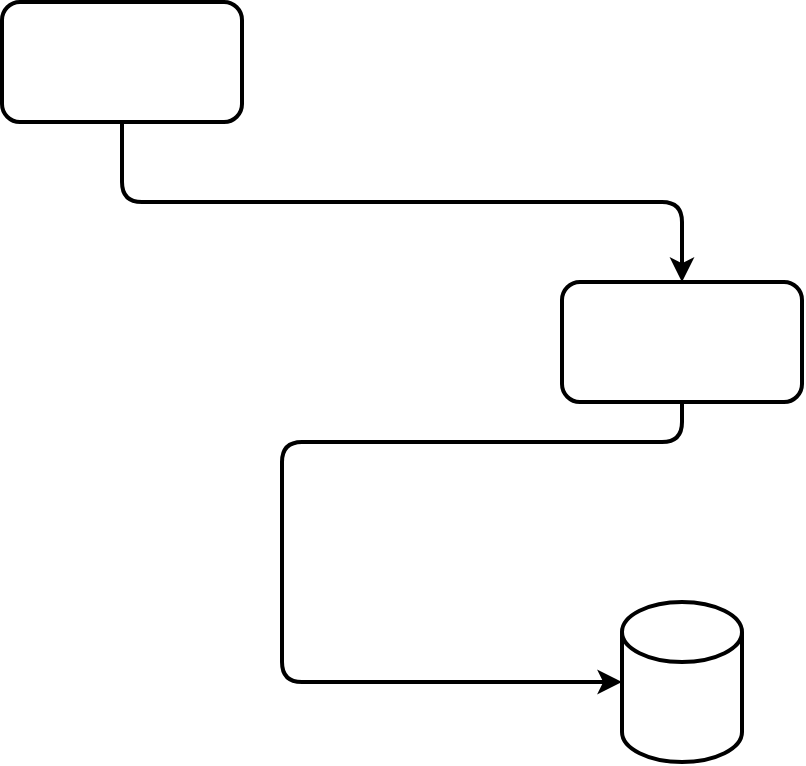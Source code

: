 <mxfile version="26.0.10">
  <diagram name="Page-1" id="LwtyrS3WK_ljkUNi1cgM">
    <mxGraphModel dx="1059" dy="735" grid="1" gridSize="10" guides="1" tooltips="1" connect="1" arrows="1" fold="1" page="1" pageScale="1" pageWidth="827" pageHeight="1169" math="0" shadow="0">
      <root>
        <mxCell id="0" />
        <mxCell id="1" parent="0" />
        <mxCell id="aOAeQF0Wjegpi84AHOQ5-2" style="edgeStyle=orthogonalEdgeStyle;rounded=1;orthogonalLoop=1;jettySize=auto;html=1;exitX=0.5;exitY=1;exitDx=0;exitDy=0;curved=0;strokeColor=default;strokeWidth=2;shadow=0;flowAnimation=0;jumpStyle=gap;jumpSize=10;snapToPoint=1;" edge="1" parent="1" source="VJZMklQSrdvJzkSKKXZ5-1" target="aOAeQF0Wjegpi84AHOQ5-3">
          <mxGeometry relative="1" as="geometry">
            <mxPoint x="1050" y="230" as="targetPoint" />
            <Array as="points">
              <mxPoint x="1380" y="260" />
              <mxPoint x="1180" y="260" />
              <mxPoint x="1180" y="380" />
            </Array>
          </mxGeometry>
        </mxCell>
        <mxCell id="VJZMklQSrdvJzkSKKXZ5-1" value="" style="rounded=1;whiteSpace=wrap;html=1;strokeWidth=2;snapToPoint=1;" parent="1" vertex="1">
          <mxGeometry x="1320" y="180" width="120" height="60" as="geometry" />
        </mxCell>
        <mxCell id="aOAeQF0Wjegpi84AHOQ5-3" value="" style="shape=cylinder3;whiteSpace=wrap;html=1;boundedLbl=1;backgroundOutline=1;size=15;fontFamily=Helvetica;fontSize=11;fontColor=default;labelBackgroundColor=default;strokeWidth=2;snapToPoint=1;" vertex="1" parent="1">
          <mxGeometry x="1350" y="340" width="60" height="80" as="geometry" />
        </mxCell>
        <mxCell id="aOAeQF0Wjegpi84AHOQ5-6" style="edgeStyle=orthogonalEdgeStyle;shape=connector;curved=0;rounded=1;jumpStyle=gap;jumpSize=10;orthogonalLoop=1;jettySize=auto;html=1;exitX=0.5;exitY=1;exitDx=0;exitDy=0;entryX=0.5;entryY=0;entryDx=0;entryDy=0;shadow=0;strokeColor=default;strokeWidth=2;align=center;verticalAlign=middle;fontFamily=Helvetica;fontSize=11;fontColor=default;labelBackgroundColor=default;endArrow=classic;flowAnimation=0;" edge="1" parent="1" source="aOAeQF0Wjegpi84AHOQ5-5" target="VJZMklQSrdvJzkSKKXZ5-1">
          <mxGeometry relative="1" as="geometry" />
        </mxCell>
        <mxCell id="aOAeQF0Wjegpi84AHOQ5-5" value="" style="rounded=1;whiteSpace=wrap;html=1;strokeWidth=2;snapToPoint=1;" vertex="1" parent="1">
          <mxGeometry x="1040" y="40" width="120" height="60" as="geometry" />
        </mxCell>
      </root>
    </mxGraphModel>
  </diagram>
</mxfile>
